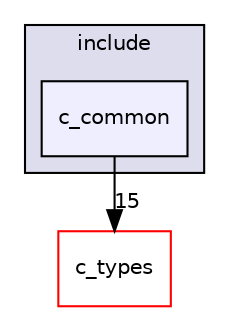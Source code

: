 digraph "c_common" {
  compound=true
  node [ fontsize="10", fontname="Helvetica"];
  edge [ labelfontsize="10", labelfontname="Helvetica"];
  subgraph clusterdir_d828925fd371daeaa4c854aa07a3082a {
    graph [ bgcolor="#ddddee", pencolor="black", label="include" fontname="Helvetica", fontsize="10", URL="dir_d828925fd371daeaa4c854aa07a3082a.html"]
  dir_c4d117a869bd9a37f58cf702c1a9737d [shape=box, label="c_common", style="filled", fillcolor="#eeeeff", pencolor="black", URL="dir_c4d117a869bd9a37f58cf702c1a9737d.html"];
  }
  dir_381fbd6f4991b01d7f9af0ca809d871e [shape=box label="c_types" fillcolor="white" style="filled" color="red" URL="dir_381fbd6f4991b01d7f9af0ca809d871e.html"];
  dir_c4d117a869bd9a37f58cf702c1a9737d->dir_381fbd6f4991b01d7f9af0ca809d871e [headlabel="15", labeldistance=1.5 headhref="dir_000012_000048.html"];
}
